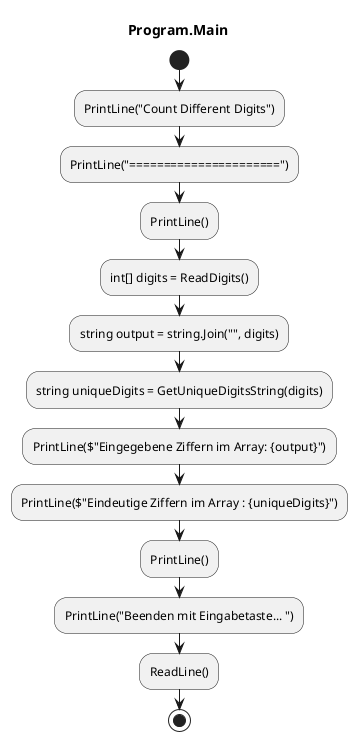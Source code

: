 @startuml Program.Main
title Program.Main
start
:PrintLine("Count Different Digits");
:PrintLine("======================");
:PrintLine();
:int[] digits = ReadDigits();
:string output = string.Join("", digits);
:string uniqueDigits = GetUniqueDigitsString(digits);
:PrintLine($"Eingegebene Ziffern im Array: {output}");
:PrintLine($"Eindeutige Ziffern im Array : {uniqueDigits}");
:PrintLine();
:PrintLine("Beenden mit Eingabetaste... ");
:ReadLine();
stop
@enduml
